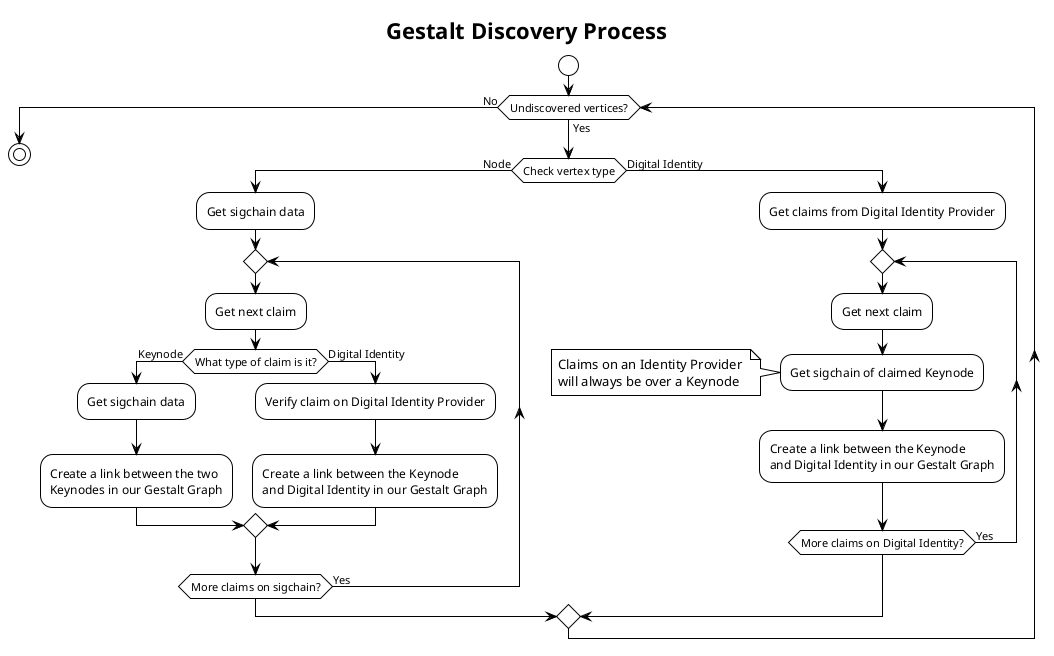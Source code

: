 @startuml

!theme plain

title Gestalt Discovery Process 

start

while (Undiscovered vertices?) is (Yes)
  if (Check vertex type) then (Node)
    :Get sigchain data;
    repeat
      :Get next claim;
      if (What type of claim is it?) then (Keynode)
        :Get sigchain data;
        :Create a link between the two \nKeynodes in our Gestalt Graph;
      else (Digital Identity)
        :Verify claim on Digital Identity Provider;
        :Create a link between the Keynode \nand Digital Identity in our Gestalt Graph;
      endif
    repeat while (More claims on sigchain?) is (Yes)
  else (Digital Identity)
    :Get claims from Digital Identity Provider;
    repeat
      :Get next claim;
      :Get sigchain of claimed Keynode;
      note left: Claims on an Identity Provider \nwill always be over a Keynode
      :Create a link between the Keynode \nand Digital Identity in our Gestalt Graph;
    repeat while (More claims on Digital Identity?) is (Yes)
  endif;
endwhile (No)

stop

@enduml